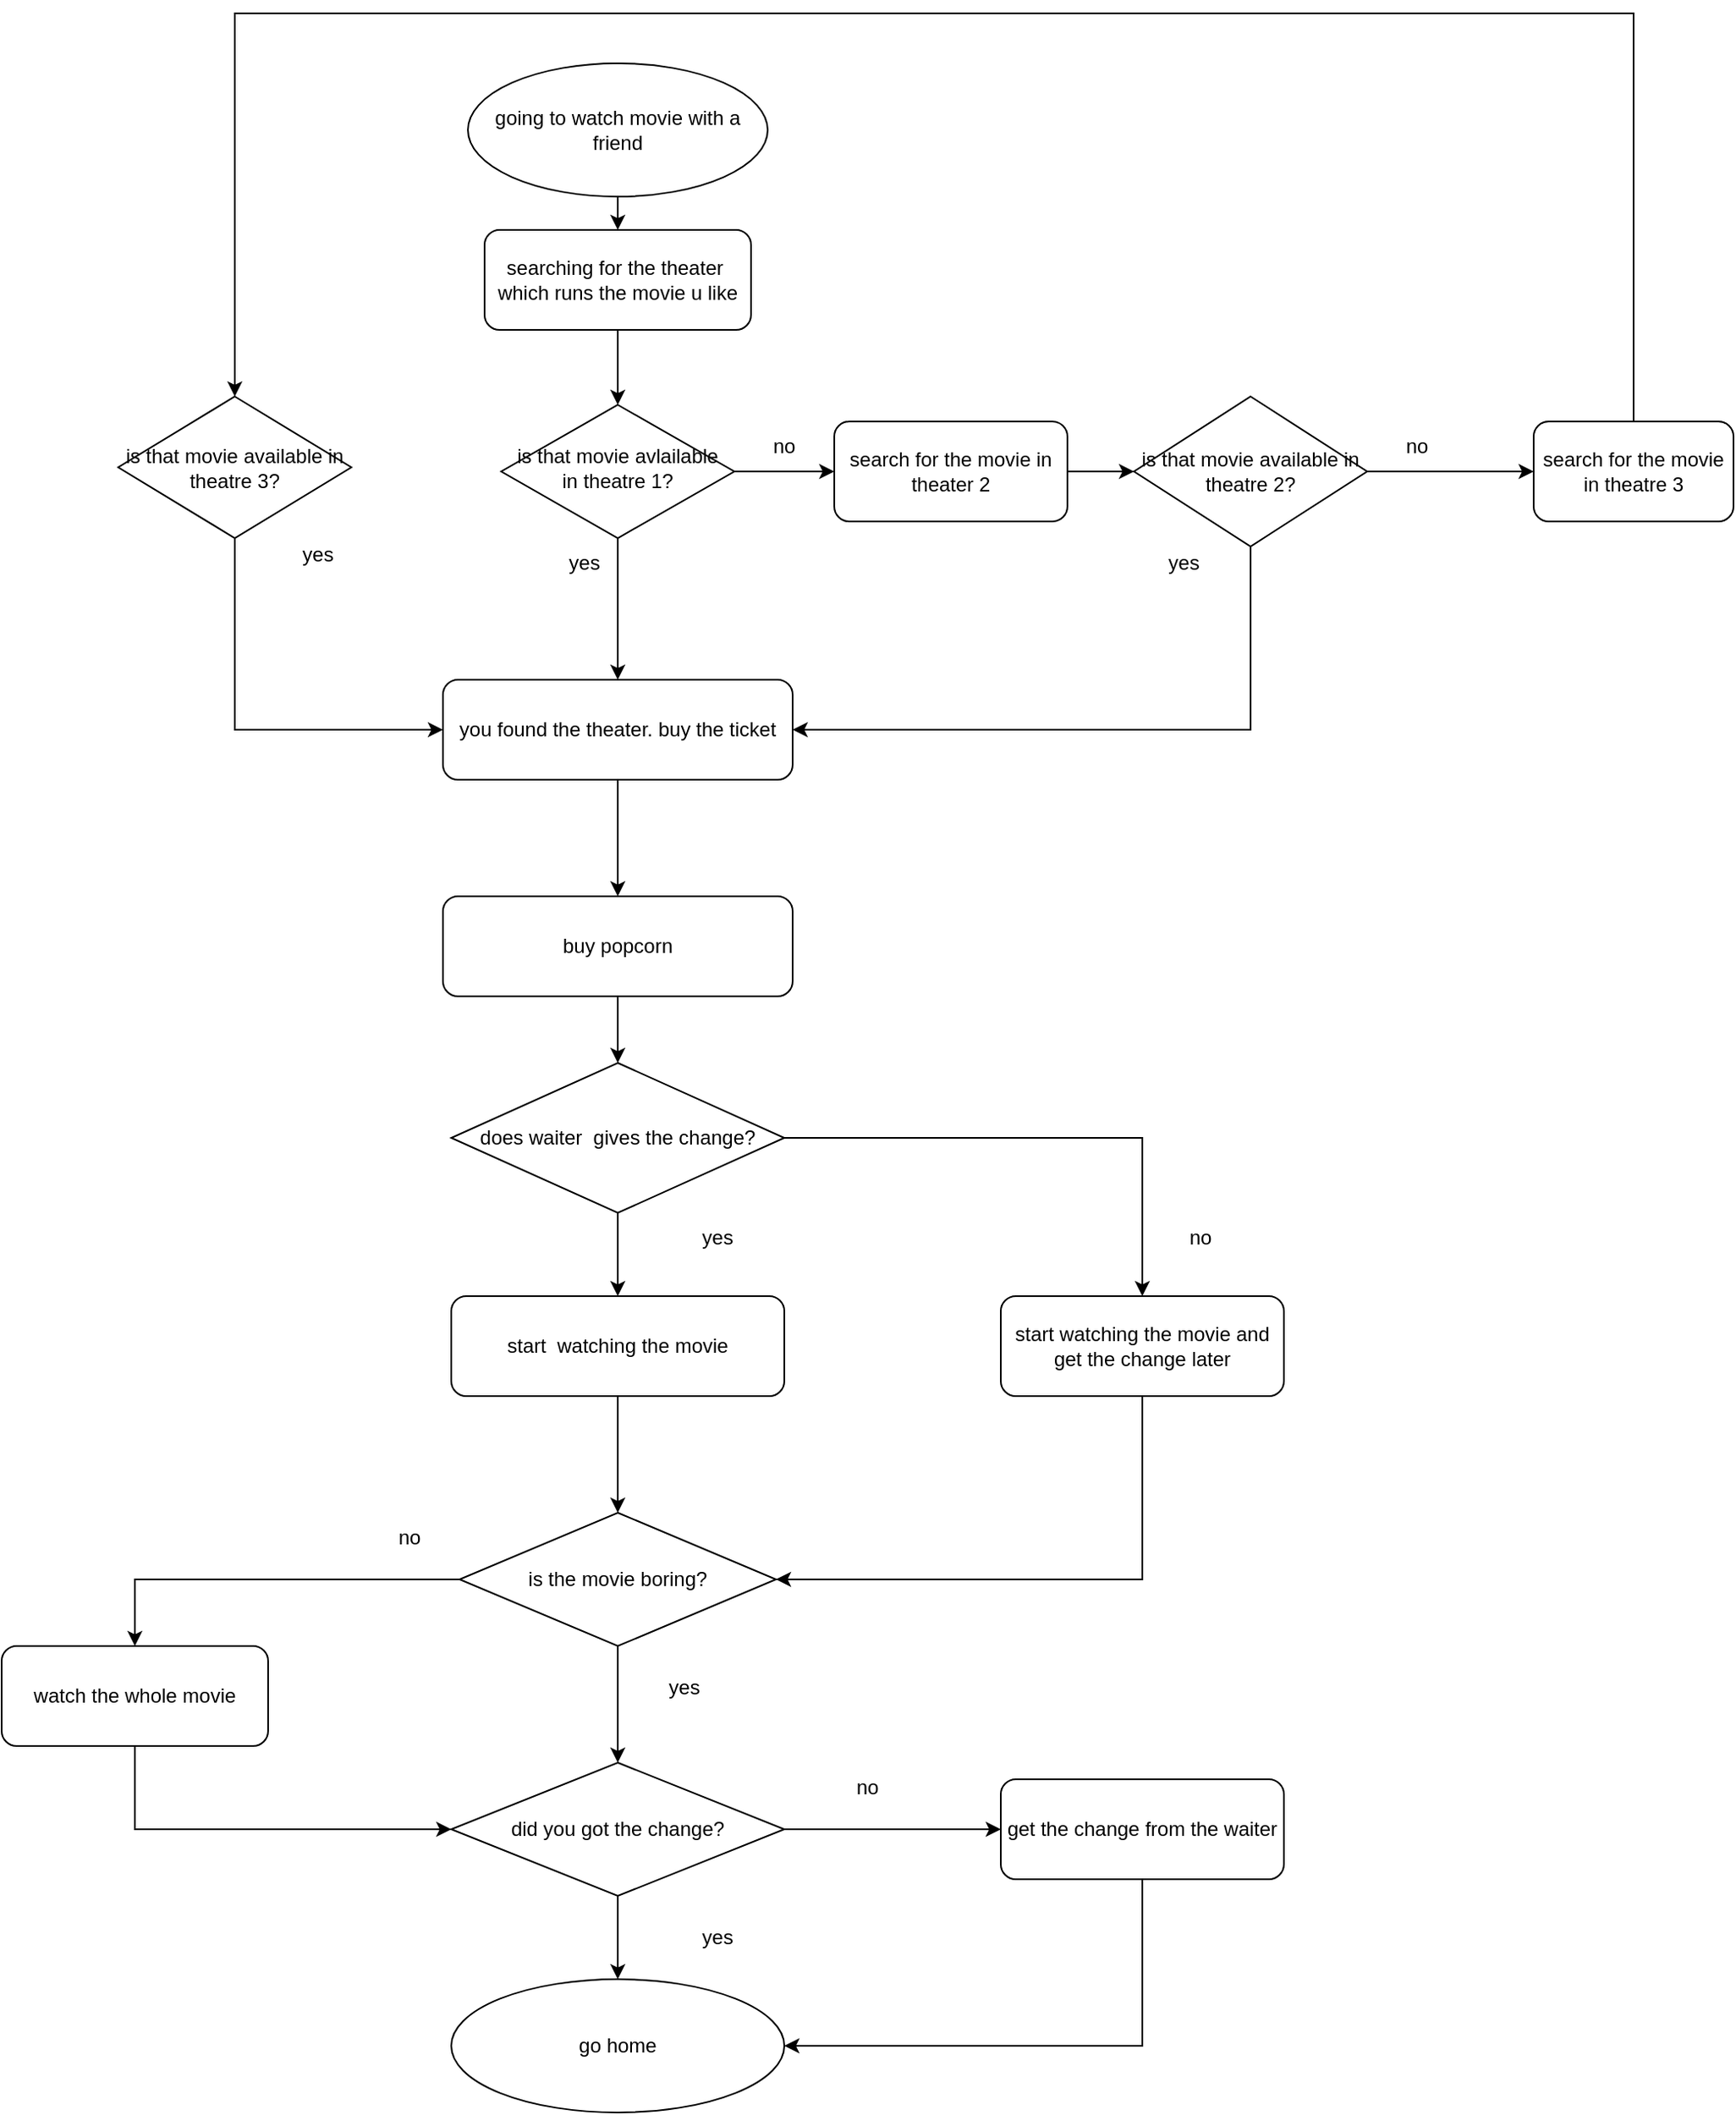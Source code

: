 <mxfile version="21.6.5" type="device">
  <diagram id="C5RBs43oDa-KdzZeNtuy" name="Page-1">
    <mxGraphModel dx="1504" dy="908" grid="1" gridSize="10" guides="1" tooltips="1" connect="1" arrows="1" fold="1" page="0" pageScale="1" pageWidth="827" pageHeight="1169" math="0" shadow="0">
      <root>
        <mxCell id="WIyWlLk6GJQsqaUBKTNV-0" />
        <mxCell id="WIyWlLk6GJQsqaUBKTNV-1" parent="WIyWlLk6GJQsqaUBKTNV-0" />
        <mxCell id="tPtdidBMEwm3hCOodRKu-12" style="edgeStyle=orthogonalEdgeStyle;rounded=0;orthogonalLoop=1;jettySize=auto;html=1;exitX=1;exitY=0.5;exitDx=0;exitDy=0;entryX=0;entryY=0.5;entryDx=0;entryDy=0;" parent="WIyWlLk6GJQsqaUBKTNV-1" source="WIyWlLk6GJQsqaUBKTNV-6" target="tPtdidBMEwm3hCOodRKu-11" edge="1">
          <mxGeometry relative="1" as="geometry" />
        </mxCell>
        <mxCell id="tPtdidBMEwm3hCOodRKu-31" style="edgeStyle=orthogonalEdgeStyle;rounded=0;orthogonalLoop=1;jettySize=auto;html=1;exitX=0.5;exitY=1;exitDx=0;exitDy=0;" parent="WIyWlLk6GJQsqaUBKTNV-1" source="WIyWlLk6GJQsqaUBKTNV-6" target="tPtdidBMEwm3hCOodRKu-30" edge="1">
          <mxGeometry relative="1" as="geometry" />
        </mxCell>
        <mxCell id="WIyWlLk6GJQsqaUBKTNV-6" value="is that movie avlailable in theatre 1?" style="rhombus;whiteSpace=wrap;html=1;shadow=0;fontFamily=Helvetica;fontSize=12;align=center;strokeWidth=1;spacing=6;spacingTop=-4;" parent="WIyWlLk6GJQsqaUBKTNV-1" vertex="1">
          <mxGeometry x="220" y="235" width="140" height="80" as="geometry" />
        </mxCell>
        <mxCell id="tPtdidBMEwm3hCOodRKu-10" style="edgeStyle=orthogonalEdgeStyle;rounded=0;orthogonalLoop=1;jettySize=auto;html=1;exitX=0.5;exitY=1;exitDx=0;exitDy=0;entryX=0.5;entryY=0;entryDx=0;entryDy=0;" parent="WIyWlLk6GJQsqaUBKTNV-1" source="tPtdidBMEwm3hCOodRKu-0" target="tPtdidBMEwm3hCOodRKu-5" edge="1">
          <mxGeometry relative="1" as="geometry" />
        </mxCell>
        <mxCell id="tPtdidBMEwm3hCOodRKu-0" value="going to watch movie with a friend" style="ellipse;whiteSpace=wrap;html=1;" parent="WIyWlLk6GJQsqaUBKTNV-1" vertex="1">
          <mxGeometry x="200" y="30" width="180" height="80" as="geometry" />
        </mxCell>
        <mxCell id="tPtdidBMEwm3hCOodRKu-9" style="edgeStyle=orthogonalEdgeStyle;rounded=0;orthogonalLoop=1;jettySize=auto;html=1;exitX=0.5;exitY=1;exitDx=0;exitDy=0;entryX=0.5;entryY=0;entryDx=0;entryDy=0;" parent="WIyWlLk6GJQsqaUBKTNV-1" source="tPtdidBMEwm3hCOodRKu-5" target="WIyWlLk6GJQsqaUBKTNV-6" edge="1">
          <mxGeometry relative="1" as="geometry" />
        </mxCell>
        <mxCell id="tPtdidBMEwm3hCOodRKu-5" value="searching for the theater&amp;nbsp; which runs the movie u like" style="rounded=1;whiteSpace=wrap;html=1;" parent="WIyWlLk6GJQsqaUBKTNV-1" vertex="1">
          <mxGeometry x="210" y="130" width="160" height="60" as="geometry" />
        </mxCell>
        <mxCell id="tPtdidBMEwm3hCOodRKu-36" style="edgeStyle=orthogonalEdgeStyle;rounded=0;orthogonalLoop=1;jettySize=auto;html=1;exitX=1;exitY=0.5;exitDx=0;exitDy=0;entryX=0;entryY=0.5;entryDx=0;entryDy=0;" parent="WIyWlLk6GJQsqaUBKTNV-1" source="tPtdidBMEwm3hCOodRKu-11" target="tPtdidBMEwm3hCOodRKu-14" edge="1">
          <mxGeometry relative="1" as="geometry" />
        </mxCell>
        <mxCell id="tPtdidBMEwm3hCOodRKu-11" value="search for the movie in theater 2" style="rounded=1;whiteSpace=wrap;html=1;" parent="WIyWlLk6GJQsqaUBKTNV-1" vertex="1">
          <mxGeometry x="420" y="245" width="140" height="60" as="geometry" />
        </mxCell>
        <mxCell id="tPtdidBMEwm3hCOodRKu-18" style="edgeStyle=orthogonalEdgeStyle;rounded=0;orthogonalLoop=1;jettySize=auto;html=1;exitX=1;exitY=0.5;exitDx=0;exitDy=0;entryX=0;entryY=0.5;entryDx=0;entryDy=0;" parent="WIyWlLk6GJQsqaUBKTNV-1" source="tPtdidBMEwm3hCOodRKu-14" target="tPtdidBMEwm3hCOodRKu-17" edge="1">
          <mxGeometry relative="1" as="geometry" />
        </mxCell>
        <mxCell id="tPtdidBMEwm3hCOodRKu-39" style="edgeStyle=orthogonalEdgeStyle;rounded=0;orthogonalLoop=1;jettySize=auto;html=1;exitX=0.5;exitY=1;exitDx=0;exitDy=0;entryX=1;entryY=0.5;entryDx=0;entryDy=0;" parent="WIyWlLk6GJQsqaUBKTNV-1" source="tPtdidBMEwm3hCOodRKu-14" target="tPtdidBMEwm3hCOodRKu-30" edge="1">
          <mxGeometry relative="1" as="geometry" />
        </mxCell>
        <mxCell id="tPtdidBMEwm3hCOodRKu-14" value="is that movie available in theatre 2?" style="rhombus;whiteSpace=wrap;html=1;" parent="WIyWlLk6GJQsqaUBKTNV-1" vertex="1">
          <mxGeometry x="600" y="230" width="140" height="90" as="geometry" />
        </mxCell>
        <mxCell id="tPtdidBMEwm3hCOodRKu-40" style="edgeStyle=orthogonalEdgeStyle;rounded=0;orthogonalLoop=1;jettySize=auto;html=1;exitX=0.5;exitY=0;exitDx=0;exitDy=0;entryX=0.5;entryY=0;entryDx=0;entryDy=0;" parent="WIyWlLk6GJQsqaUBKTNV-1" source="tPtdidBMEwm3hCOodRKu-17" target="tPtdidBMEwm3hCOodRKu-20" edge="1">
          <mxGeometry relative="1" as="geometry">
            <Array as="points">
              <mxPoint x="900" />
              <mxPoint x="60" />
            </Array>
          </mxGeometry>
        </mxCell>
        <mxCell id="tPtdidBMEwm3hCOodRKu-17" value="search for the movie in theatre 3" style="rounded=1;whiteSpace=wrap;html=1;" parent="WIyWlLk6GJQsqaUBKTNV-1" vertex="1">
          <mxGeometry x="840" y="245" width="120" height="60" as="geometry" />
        </mxCell>
        <mxCell id="tPtdidBMEwm3hCOodRKu-38" style="edgeStyle=orthogonalEdgeStyle;rounded=0;orthogonalLoop=1;jettySize=auto;html=1;exitX=0.5;exitY=1;exitDx=0;exitDy=0;entryX=0;entryY=0.5;entryDx=0;entryDy=0;" parent="WIyWlLk6GJQsqaUBKTNV-1" source="tPtdidBMEwm3hCOodRKu-20" target="tPtdidBMEwm3hCOodRKu-30" edge="1">
          <mxGeometry relative="1" as="geometry" />
        </mxCell>
        <mxCell id="tPtdidBMEwm3hCOodRKu-20" value="is that movie available in theatre 3?" style="rhombus;whiteSpace=wrap;html=1;" parent="WIyWlLk6GJQsqaUBKTNV-1" vertex="1">
          <mxGeometry x="-10" y="230" width="140" height="85" as="geometry" />
        </mxCell>
        <mxCell id="tPtdidBMEwm3hCOodRKu-21" value="no" style="text;html=1;strokeColor=none;fillColor=none;align=center;verticalAlign=middle;whiteSpace=wrap;rounded=0;" parent="WIyWlLk6GJQsqaUBKTNV-1" vertex="1">
          <mxGeometry x="740" y="245" width="60" height="30" as="geometry" />
        </mxCell>
        <mxCell id="tPtdidBMEwm3hCOodRKu-22" value="no" style="text;html=1;strokeColor=none;fillColor=none;align=center;verticalAlign=middle;whiteSpace=wrap;rounded=0;" parent="WIyWlLk6GJQsqaUBKTNV-1" vertex="1">
          <mxGeometry x="360" y="245" width="60" height="30" as="geometry" />
        </mxCell>
        <mxCell id="tPtdidBMEwm3hCOodRKu-28" value="yes" style="text;html=1;strokeColor=none;fillColor=none;align=center;verticalAlign=middle;whiteSpace=wrap;rounded=0;" parent="WIyWlLk6GJQsqaUBKTNV-1" vertex="1">
          <mxGeometry x="80" y="310" width="60" height="30" as="geometry" />
        </mxCell>
        <mxCell id="tPtdidBMEwm3hCOodRKu-42" style="edgeStyle=orthogonalEdgeStyle;rounded=0;orthogonalLoop=1;jettySize=auto;html=1;exitX=0.5;exitY=1;exitDx=0;exitDy=0;entryX=0.5;entryY=0;entryDx=0;entryDy=0;" parent="WIyWlLk6GJQsqaUBKTNV-1" source="tPtdidBMEwm3hCOodRKu-30" target="tPtdidBMEwm3hCOodRKu-41" edge="1">
          <mxGeometry relative="1" as="geometry" />
        </mxCell>
        <mxCell id="tPtdidBMEwm3hCOodRKu-30" value="you found the theater. buy the ticket" style="rounded=1;whiteSpace=wrap;html=1;" parent="WIyWlLk6GJQsqaUBKTNV-1" vertex="1">
          <mxGeometry x="185" y="400" width="210" height="60" as="geometry" />
        </mxCell>
        <mxCell id="tPtdidBMEwm3hCOodRKu-34" value="yes" style="text;html=1;strokeColor=none;fillColor=none;align=center;verticalAlign=middle;whiteSpace=wrap;rounded=0;" parent="WIyWlLk6GJQsqaUBKTNV-1" vertex="1">
          <mxGeometry x="240" y="315" width="60" height="30" as="geometry" />
        </mxCell>
        <mxCell id="tPtdidBMEwm3hCOodRKu-35" value="yes" style="text;html=1;strokeColor=none;fillColor=none;align=center;verticalAlign=middle;whiteSpace=wrap;rounded=0;" parent="WIyWlLk6GJQsqaUBKTNV-1" vertex="1">
          <mxGeometry x="600" y="315" width="60" height="30" as="geometry" />
        </mxCell>
        <mxCell id="tPtdidBMEwm3hCOodRKu-44" style="edgeStyle=orthogonalEdgeStyle;rounded=0;orthogonalLoop=1;jettySize=auto;html=1;exitX=0.5;exitY=1;exitDx=0;exitDy=0;entryX=0.5;entryY=0;entryDx=0;entryDy=0;" parent="WIyWlLk6GJQsqaUBKTNV-1" source="tPtdidBMEwm3hCOodRKu-41" target="tPtdidBMEwm3hCOodRKu-43" edge="1">
          <mxGeometry relative="1" as="geometry" />
        </mxCell>
        <mxCell id="tPtdidBMEwm3hCOodRKu-41" value="buy popcorn" style="rounded=1;whiteSpace=wrap;html=1;" parent="WIyWlLk6GJQsqaUBKTNV-1" vertex="1">
          <mxGeometry x="185" y="530" width="210" height="60" as="geometry" />
        </mxCell>
        <mxCell id="tPtdidBMEwm3hCOodRKu-47" style="edgeStyle=orthogonalEdgeStyle;rounded=0;orthogonalLoop=1;jettySize=auto;html=1;exitX=0.5;exitY=1;exitDx=0;exitDy=0;entryX=0.5;entryY=0;entryDx=0;entryDy=0;" parent="WIyWlLk6GJQsqaUBKTNV-1" source="tPtdidBMEwm3hCOodRKu-43" target="tPtdidBMEwm3hCOodRKu-45" edge="1">
          <mxGeometry relative="1" as="geometry" />
        </mxCell>
        <mxCell id="tPtdidBMEwm3hCOodRKu-49" style="edgeStyle=orthogonalEdgeStyle;rounded=0;orthogonalLoop=1;jettySize=auto;html=1;exitX=1;exitY=0.5;exitDx=0;exitDy=0;entryX=0.5;entryY=0;entryDx=0;entryDy=0;" parent="WIyWlLk6GJQsqaUBKTNV-1" source="tPtdidBMEwm3hCOodRKu-43" target="tPtdidBMEwm3hCOodRKu-48" edge="1">
          <mxGeometry relative="1" as="geometry" />
        </mxCell>
        <mxCell id="tPtdidBMEwm3hCOodRKu-43" value="does waiter&amp;nbsp; gives the change?" style="rhombus;whiteSpace=wrap;html=1;" parent="WIyWlLk6GJQsqaUBKTNV-1" vertex="1">
          <mxGeometry x="190" y="630" width="200" height="90" as="geometry" />
        </mxCell>
        <mxCell id="tPtdidBMEwm3hCOodRKu-51" style="edgeStyle=orthogonalEdgeStyle;rounded=0;orthogonalLoop=1;jettySize=auto;html=1;exitX=0.5;exitY=1;exitDx=0;exitDy=0;entryX=0.5;entryY=0;entryDx=0;entryDy=0;" parent="WIyWlLk6GJQsqaUBKTNV-1" source="tPtdidBMEwm3hCOodRKu-45" target="tPtdidBMEwm3hCOodRKu-50" edge="1">
          <mxGeometry relative="1" as="geometry" />
        </mxCell>
        <mxCell id="tPtdidBMEwm3hCOodRKu-45" value="start&amp;nbsp; watching the movie" style="rounded=1;whiteSpace=wrap;html=1;" parent="WIyWlLk6GJQsqaUBKTNV-1" vertex="1">
          <mxGeometry x="190" y="770" width="200" height="60" as="geometry" />
        </mxCell>
        <mxCell id="tPtdidBMEwm3hCOodRKu-55" style="edgeStyle=orthogonalEdgeStyle;rounded=0;orthogonalLoop=1;jettySize=auto;html=1;exitX=0.5;exitY=1;exitDx=0;exitDy=0;entryX=1;entryY=0.5;entryDx=0;entryDy=0;" parent="WIyWlLk6GJQsqaUBKTNV-1" source="tPtdidBMEwm3hCOodRKu-48" target="tPtdidBMEwm3hCOodRKu-50" edge="1">
          <mxGeometry relative="1" as="geometry" />
        </mxCell>
        <mxCell id="tPtdidBMEwm3hCOodRKu-48" value="start watching the movie and get the change later" style="rounded=1;whiteSpace=wrap;html=1;" parent="WIyWlLk6GJQsqaUBKTNV-1" vertex="1">
          <mxGeometry x="520" y="770" width="170" height="60" as="geometry" />
        </mxCell>
        <mxCell id="tPtdidBMEwm3hCOodRKu-58" style="edgeStyle=orthogonalEdgeStyle;rounded=0;orthogonalLoop=1;jettySize=auto;html=1;exitX=0.5;exitY=1;exitDx=0;exitDy=0;entryX=0.5;entryY=0;entryDx=0;entryDy=0;" parent="WIyWlLk6GJQsqaUBKTNV-1" source="tPtdidBMEwm3hCOodRKu-50" target="tPtdidBMEwm3hCOodRKu-57" edge="1">
          <mxGeometry relative="1" as="geometry" />
        </mxCell>
        <mxCell id="tPtdidBMEwm3hCOodRKu-62" style="edgeStyle=orthogonalEdgeStyle;rounded=0;orthogonalLoop=1;jettySize=auto;html=1;exitX=0;exitY=0.5;exitDx=0;exitDy=0;entryX=0.5;entryY=0;entryDx=0;entryDy=0;" parent="WIyWlLk6GJQsqaUBKTNV-1" source="tPtdidBMEwm3hCOodRKu-50" target="tPtdidBMEwm3hCOodRKu-61" edge="1">
          <mxGeometry relative="1" as="geometry" />
        </mxCell>
        <mxCell id="tPtdidBMEwm3hCOodRKu-50" value="is the movie boring?" style="rhombus;whiteSpace=wrap;html=1;" parent="WIyWlLk6GJQsqaUBKTNV-1" vertex="1">
          <mxGeometry x="195" y="900" width="190" height="80" as="geometry" />
        </mxCell>
        <mxCell id="tPtdidBMEwm3hCOodRKu-53" value="yes" style="text;html=1;strokeColor=none;fillColor=none;align=center;verticalAlign=middle;whiteSpace=wrap;rounded=0;" parent="WIyWlLk6GJQsqaUBKTNV-1" vertex="1">
          <mxGeometry x="320" y="720" width="60" height="30" as="geometry" />
        </mxCell>
        <mxCell id="tPtdidBMEwm3hCOodRKu-54" value="no" style="text;html=1;strokeColor=none;fillColor=none;align=center;verticalAlign=middle;whiteSpace=wrap;rounded=0;" parent="WIyWlLk6GJQsqaUBKTNV-1" vertex="1">
          <mxGeometry x="610" y="720" width="60" height="30" as="geometry" />
        </mxCell>
        <mxCell id="tPtdidBMEwm3hCOodRKu-60" style="edgeStyle=orthogonalEdgeStyle;rounded=0;orthogonalLoop=1;jettySize=auto;html=1;exitX=0.5;exitY=1;exitDx=0;exitDy=0;entryX=0.5;entryY=0;entryDx=0;entryDy=0;" parent="WIyWlLk6GJQsqaUBKTNV-1" source="tPtdidBMEwm3hCOodRKu-57" target="tPtdidBMEwm3hCOodRKu-59" edge="1">
          <mxGeometry relative="1" as="geometry" />
        </mxCell>
        <mxCell id="tPtdidBMEwm3hCOodRKu-65" style="edgeStyle=orthogonalEdgeStyle;rounded=0;orthogonalLoop=1;jettySize=auto;html=1;exitX=1;exitY=0.5;exitDx=0;exitDy=0;entryX=0;entryY=0.5;entryDx=0;entryDy=0;" parent="WIyWlLk6GJQsqaUBKTNV-1" source="tPtdidBMEwm3hCOodRKu-57" target="tPtdidBMEwm3hCOodRKu-64" edge="1">
          <mxGeometry relative="1" as="geometry" />
        </mxCell>
        <mxCell id="tPtdidBMEwm3hCOodRKu-57" value="did you got the change?" style="rhombus;whiteSpace=wrap;html=1;" parent="WIyWlLk6GJQsqaUBKTNV-1" vertex="1">
          <mxGeometry x="190" y="1050" width="200" height="80" as="geometry" />
        </mxCell>
        <mxCell id="tPtdidBMEwm3hCOodRKu-59" value="go home" style="ellipse;whiteSpace=wrap;html=1;" parent="WIyWlLk6GJQsqaUBKTNV-1" vertex="1">
          <mxGeometry x="190" y="1180" width="200" height="80" as="geometry" />
        </mxCell>
        <mxCell id="tPtdidBMEwm3hCOodRKu-63" style="edgeStyle=orthogonalEdgeStyle;rounded=0;orthogonalLoop=1;jettySize=auto;html=1;exitX=0.5;exitY=1;exitDx=0;exitDy=0;entryX=0;entryY=0.5;entryDx=0;entryDy=0;" parent="WIyWlLk6GJQsqaUBKTNV-1" source="tPtdidBMEwm3hCOodRKu-61" target="tPtdidBMEwm3hCOodRKu-57" edge="1">
          <mxGeometry relative="1" as="geometry" />
        </mxCell>
        <mxCell id="tPtdidBMEwm3hCOodRKu-61" value="watch the whole movie" style="rounded=1;whiteSpace=wrap;html=1;" parent="WIyWlLk6GJQsqaUBKTNV-1" vertex="1">
          <mxGeometry x="-80" y="980" width="160" height="60" as="geometry" />
        </mxCell>
        <mxCell id="tPtdidBMEwm3hCOodRKu-66" style="edgeStyle=orthogonalEdgeStyle;rounded=0;orthogonalLoop=1;jettySize=auto;html=1;exitX=0.5;exitY=1;exitDx=0;exitDy=0;entryX=1;entryY=0.5;entryDx=0;entryDy=0;" parent="WIyWlLk6GJQsqaUBKTNV-1" source="tPtdidBMEwm3hCOodRKu-64" target="tPtdidBMEwm3hCOodRKu-59" edge="1">
          <mxGeometry relative="1" as="geometry" />
        </mxCell>
        <mxCell id="tPtdidBMEwm3hCOodRKu-64" value="get the change from the waiter" style="rounded=1;whiteSpace=wrap;html=1;" parent="WIyWlLk6GJQsqaUBKTNV-1" vertex="1">
          <mxGeometry x="520" y="1060" width="170" height="60" as="geometry" />
        </mxCell>
        <mxCell id="tPtdidBMEwm3hCOodRKu-67" value="yes" style="text;html=1;strokeColor=none;fillColor=none;align=center;verticalAlign=middle;whiteSpace=wrap;rounded=0;" parent="WIyWlLk6GJQsqaUBKTNV-1" vertex="1">
          <mxGeometry x="300" y="990" width="60" height="30" as="geometry" />
        </mxCell>
        <mxCell id="tPtdidBMEwm3hCOodRKu-68" value="no" style="text;html=1;strokeColor=none;fillColor=none;align=center;verticalAlign=middle;whiteSpace=wrap;rounded=0;" parent="WIyWlLk6GJQsqaUBKTNV-1" vertex="1">
          <mxGeometry x="135" y="900" width="60" height="30" as="geometry" />
        </mxCell>
        <mxCell id="tPtdidBMEwm3hCOodRKu-69" value="yes" style="text;html=1;strokeColor=none;fillColor=none;align=center;verticalAlign=middle;whiteSpace=wrap;rounded=0;" parent="WIyWlLk6GJQsqaUBKTNV-1" vertex="1">
          <mxGeometry x="320" y="1140" width="60" height="30" as="geometry" />
        </mxCell>
        <mxCell id="tPtdidBMEwm3hCOodRKu-70" value="no" style="text;html=1;strokeColor=none;fillColor=none;align=center;verticalAlign=middle;whiteSpace=wrap;rounded=0;" parent="WIyWlLk6GJQsqaUBKTNV-1" vertex="1">
          <mxGeometry x="410" y="1050" width="60" height="30" as="geometry" />
        </mxCell>
      </root>
    </mxGraphModel>
  </diagram>
</mxfile>
